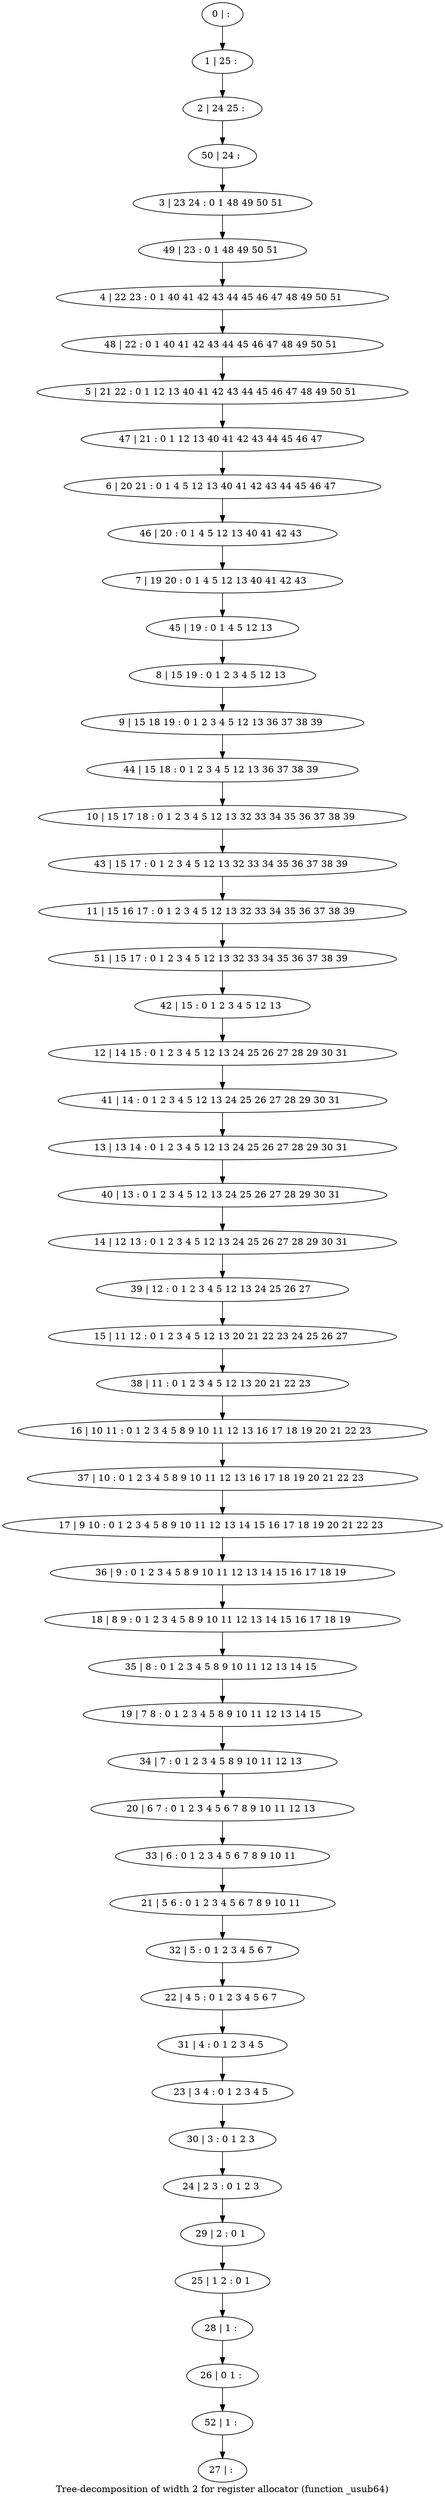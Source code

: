 digraph G {
graph [label="Tree-decomposition of width 2 for register allocator (function _usub64)"]
0[label="0 | : "];
1[label="1 | 25 : "];
2[label="2 | 24 25 : "];
3[label="3 | 23 24 : 0 1 48 49 50 51 "];
4[label="4 | 22 23 : 0 1 40 41 42 43 44 45 46 47 48 49 50 51 "];
5[label="5 | 21 22 : 0 1 12 13 40 41 42 43 44 45 46 47 48 49 50 51 "];
6[label="6 | 20 21 : 0 1 4 5 12 13 40 41 42 43 44 45 46 47 "];
7[label="7 | 19 20 : 0 1 4 5 12 13 40 41 42 43 "];
8[label="8 | 15 19 : 0 1 2 3 4 5 12 13 "];
9[label="9 | 15 18 19 : 0 1 2 3 4 5 12 13 36 37 38 39 "];
10[label="10 | 15 17 18 : 0 1 2 3 4 5 12 13 32 33 34 35 36 37 38 39 "];
11[label="11 | 15 16 17 : 0 1 2 3 4 5 12 13 32 33 34 35 36 37 38 39 "];
12[label="12 | 14 15 : 0 1 2 3 4 5 12 13 24 25 26 27 28 29 30 31 "];
13[label="13 | 13 14 : 0 1 2 3 4 5 12 13 24 25 26 27 28 29 30 31 "];
14[label="14 | 12 13 : 0 1 2 3 4 5 12 13 24 25 26 27 28 29 30 31 "];
15[label="15 | 11 12 : 0 1 2 3 4 5 12 13 20 21 22 23 24 25 26 27 "];
16[label="16 | 10 11 : 0 1 2 3 4 5 8 9 10 11 12 13 16 17 18 19 20 21 22 23 "];
17[label="17 | 9 10 : 0 1 2 3 4 5 8 9 10 11 12 13 14 15 16 17 18 19 20 21 22 23 "];
18[label="18 | 8 9 : 0 1 2 3 4 5 8 9 10 11 12 13 14 15 16 17 18 19 "];
19[label="19 | 7 8 : 0 1 2 3 4 5 8 9 10 11 12 13 14 15 "];
20[label="20 | 6 7 : 0 1 2 3 4 5 6 7 8 9 10 11 12 13 "];
21[label="21 | 5 6 : 0 1 2 3 4 5 6 7 8 9 10 11 "];
22[label="22 | 4 5 : 0 1 2 3 4 5 6 7 "];
23[label="23 | 3 4 : 0 1 2 3 4 5 "];
24[label="24 | 2 3 : 0 1 2 3 "];
25[label="25 | 1 2 : 0 1 "];
26[label="26 | 0 1 : "];
27[label="27 | : "];
28[label="28 | 1 : "];
29[label="29 | 2 : 0 1 "];
30[label="30 | 3 : 0 1 2 3 "];
31[label="31 | 4 : 0 1 2 3 4 5 "];
32[label="32 | 5 : 0 1 2 3 4 5 6 7 "];
33[label="33 | 6 : 0 1 2 3 4 5 6 7 8 9 10 11 "];
34[label="34 | 7 : 0 1 2 3 4 5 8 9 10 11 12 13 "];
35[label="35 | 8 : 0 1 2 3 4 5 8 9 10 11 12 13 14 15 "];
36[label="36 | 9 : 0 1 2 3 4 5 8 9 10 11 12 13 14 15 16 17 18 19 "];
37[label="37 | 10 : 0 1 2 3 4 5 8 9 10 11 12 13 16 17 18 19 20 21 22 23 "];
38[label="38 | 11 : 0 1 2 3 4 5 12 13 20 21 22 23 "];
39[label="39 | 12 : 0 1 2 3 4 5 12 13 24 25 26 27 "];
40[label="40 | 13 : 0 1 2 3 4 5 12 13 24 25 26 27 28 29 30 31 "];
41[label="41 | 14 : 0 1 2 3 4 5 12 13 24 25 26 27 28 29 30 31 "];
42[label="42 | 15 : 0 1 2 3 4 5 12 13 "];
43[label="43 | 15 17 : 0 1 2 3 4 5 12 13 32 33 34 35 36 37 38 39 "];
44[label="44 | 15 18 : 0 1 2 3 4 5 12 13 36 37 38 39 "];
45[label="45 | 19 : 0 1 4 5 12 13 "];
46[label="46 | 20 : 0 1 4 5 12 13 40 41 42 43 "];
47[label="47 | 21 : 0 1 12 13 40 41 42 43 44 45 46 47 "];
48[label="48 | 22 : 0 1 40 41 42 43 44 45 46 47 48 49 50 51 "];
49[label="49 | 23 : 0 1 48 49 50 51 "];
50[label="50 | 24 : "];
51[label="51 | 15 17 : 0 1 2 3 4 5 12 13 32 33 34 35 36 37 38 39 "];
52[label="52 | 1 : "];
0->1 ;
1->2 ;
8->9 ;
28->26 ;
25->28 ;
29->25 ;
24->29 ;
30->24 ;
23->30 ;
31->23 ;
22->31 ;
32->22 ;
21->32 ;
33->21 ;
20->33 ;
34->20 ;
19->34 ;
35->19 ;
18->35 ;
36->18 ;
17->36 ;
37->17 ;
16->37 ;
38->16 ;
15->38 ;
39->15 ;
14->39 ;
40->14 ;
13->40 ;
41->13 ;
12->41 ;
42->12 ;
43->11 ;
10->43 ;
44->10 ;
9->44 ;
45->8 ;
7->45 ;
46->7 ;
6->46 ;
47->6 ;
5->47 ;
48->5 ;
4->48 ;
49->4 ;
3->49 ;
50->3 ;
2->50 ;
51->42 ;
11->51 ;
52->27 ;
26->52 ;
}
